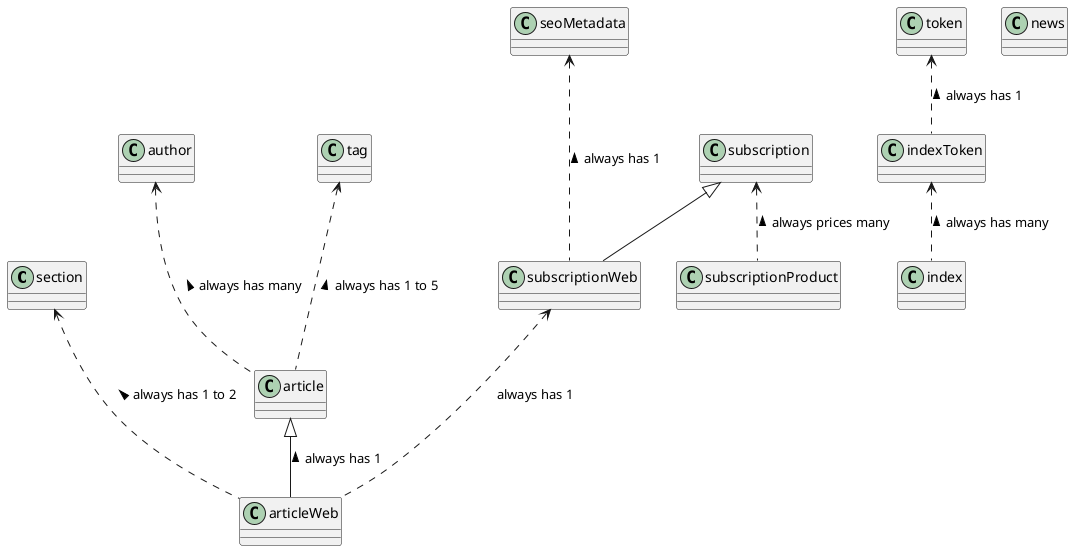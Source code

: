 @startuml

class section

class article

author <... article : always has many <
tag <... article : always has 1 to 5 <

class articleWeb
article <|-- articleWeb : always has 1 <

section <... articleWeb : always has 1 to 2 <

subscriptionWeb <... articleWeb : always has 1

class author

class seoMetadata

class subscription

class subscriptionProduct

subscription <.. subscriptionProduct : always prices many <

class subscriptionWeb

subscription <|-- subscriptionWeb
seoMetadata <... subscriptionWeb : always has 1 <

class tag

class token

class indexToken
token <.. indexToken : always has 1 <

class index
indexToken <.. index : always has many <

class news

@enduml
